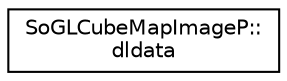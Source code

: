 digraph "Graphical Class Hierarchy"
{
 // LATEX_PDF_SIZE
  edge [fontname="Helvetica",fontsize="10",labelfontname="Helvetica",labelfontsize="10"];
  node [fontname="Helvetica",fontsize="10",shape=record];
  rankdir="LR";
  Node0 [label="SoGLCubeMapImageP::\ldldata",height=0.2,width=0.4,color="black", fillcolor="white", style="filled",URL="$classSoGLCubeMapImageP_1_1dldata.html",tooltip=" "];
}
